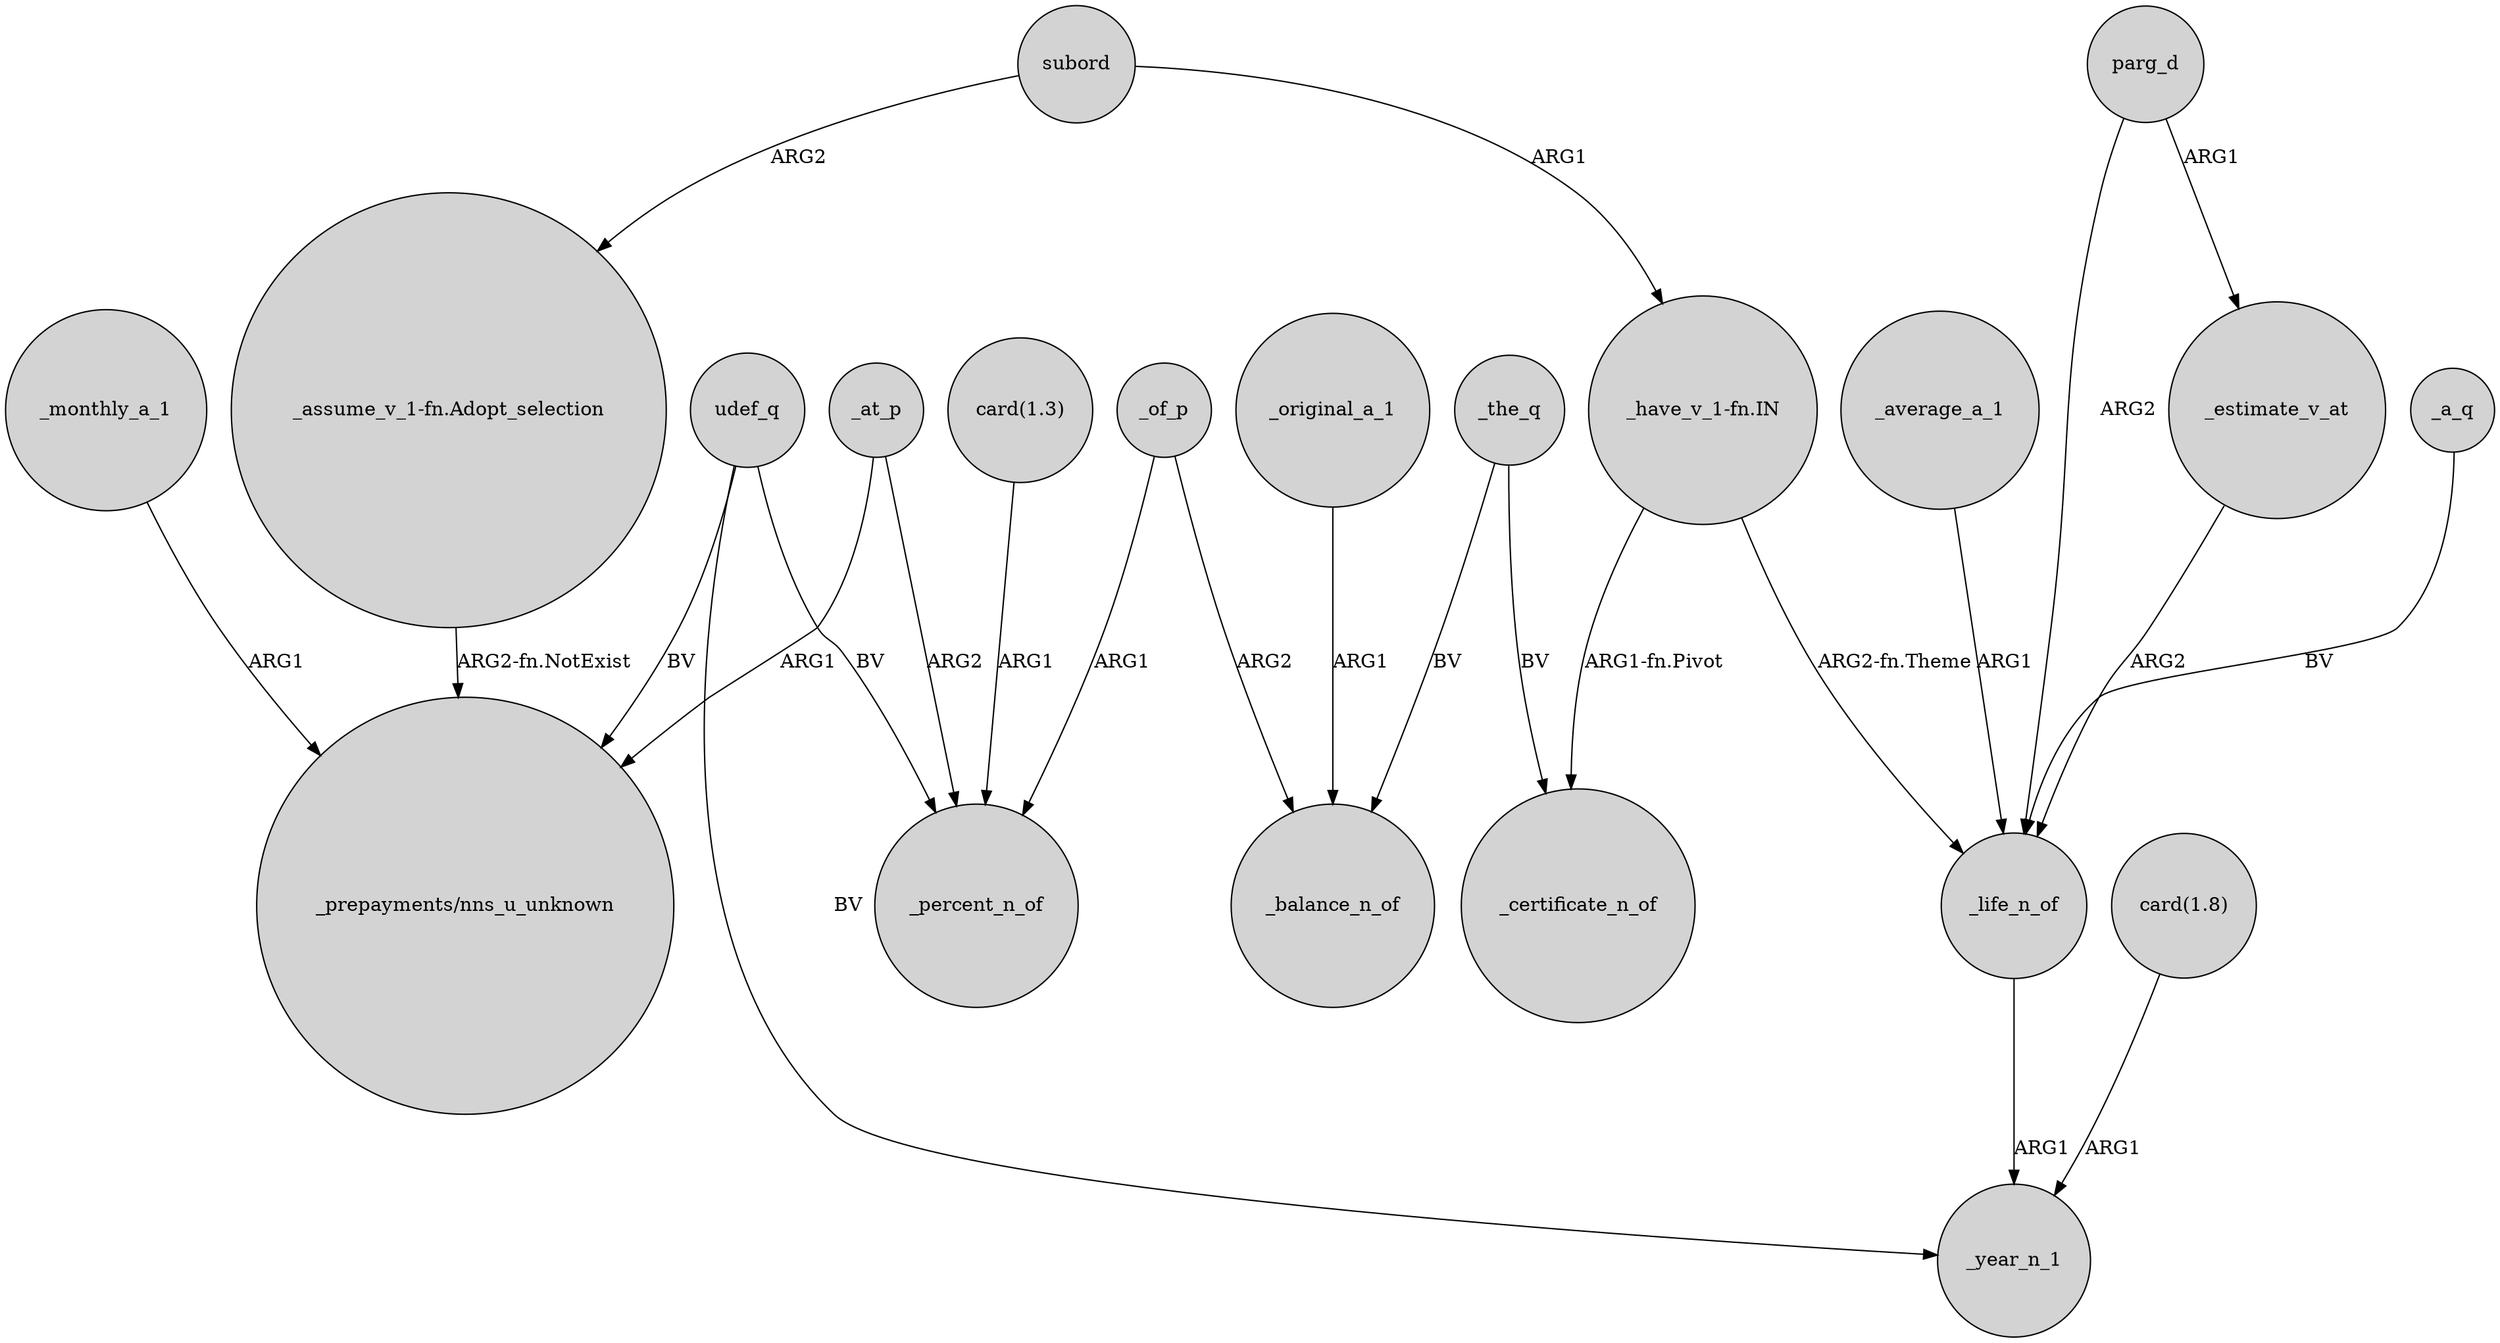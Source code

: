 digraph {
	node [shape=circle style=filled]
	"_have_v_1-fn.IN" -> _life_n_of [label="ARG2-fn.Theme"]
	"_have_v_1-fn.IN" -> _certificate_n_of [label="ARG1-fn.Pivot"]
	_monthly_a_1 -> "_prepayments/nns_u_unknown" [label=ARG1]
	_of_p -> _balance_n_of [label=ARG2]
	_the_q -> _balance_n_of [label=BV]
	_life_n_of -> _year_n_1 [label=ARG1]
	parg_d -> _life_n_of [label=ARG2]
	_of_p -> _percent_n_of [label=ARG1]
	"_assume_v_1-fn.Adopt_selection" -> "_prepayments/nns_u_unknown" [label="ARG2-fn.NotExist"]
	_estimate_v_at -> _life_n_of [label=ARG2]
	"card(1.3)" -> _percent_n_of [label=ARG1]
	udef_q -> "_prepayments/nns_u_unknown" [label=BV]
	_a_q -> _life_n_of [label=BV]
	parg_d -> _estimate_v_at [label=ARG1]
	_at_p -> _percent_n_of [label=ARG2]
	udef_q -> _year_n_1 [label=BV]
	_at_p -> "_prepayments/nns_u_unknown" [label=ARG1]
	subord -> "_have_v_1-fn.IN" [label=ARG1]
	udef_q -> _percent_n_of [label=BV]
	_original_a_1 -> _balance_n_of [label=ARG1]
	_average_a_1 -> _life_n_of [label=ARG1]
	subord -> "_assume_v_1-fn.Adopt_selection" [label=ARG2]
	"card(1.8)" -> _year_n_1 [label=ARG1]
	_the_q -> _certificate_n_of [label=BV]
}
